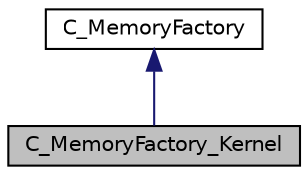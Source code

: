 digraph "C_MemoryFactory_Kernel"
{
  edge [fontname="Helvetica",fontsize="10",labelfontname="Helvetica",labelfontsize="10"];
  node [fontname="Helvetica",fontsize="10",shape=record];
  Node1 [label="C_MemoryFactory_Kernel",height=0.2,width=0.4,color="black", fillcolor="grey75", style="filled" fontcolor="black"];
  Node2 -> Node1 [dir="back",color="midnightblue",fontsize="10",style="solid",fontname="Helvetica"];
  Node2 [label="C_MemoryFactory",height=0.2,width=0.4,color="black", fillcolor="white", style="filled",URL="$class_c___memory_factory.html"];
}
